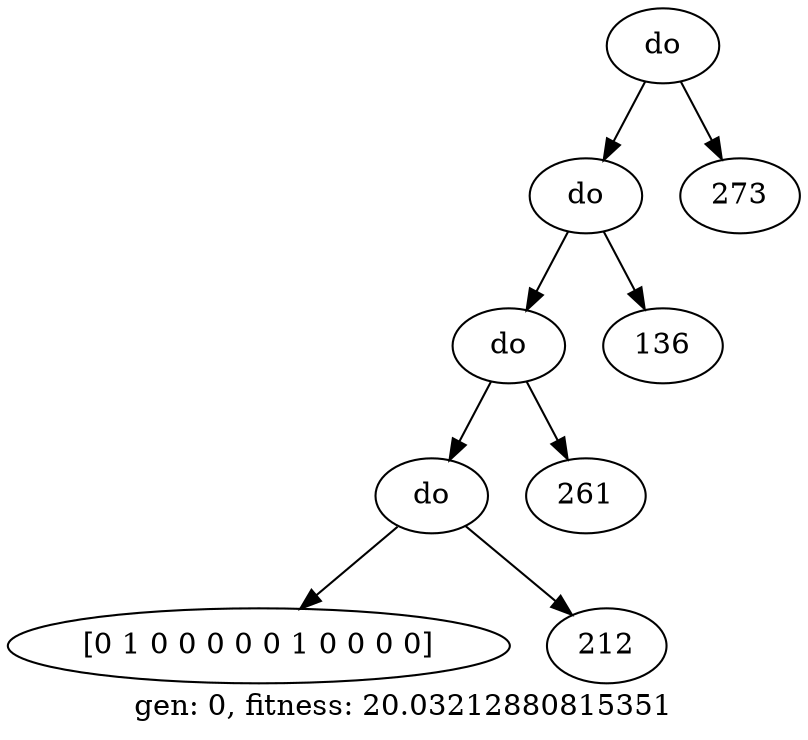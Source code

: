 digraph {
	graph [label="gen: 0, fitness: 20.03212880815351"]
	0 [label=do]
	0 -> 1
	1 [label=do]
	1 -> 2
	2 [label=do]
	2 -> 3
	3 [label=do]
	3 -> 4
	4 [label="[0 1 0 0 0 0 0 1 0 0 0 0]"]
	3 -> 5
	5 [label=212]
	2 -> 6
	6 [label=261]
	1 -> 7
	7 [label=136]
	0 -> 8
	8 [label=273]
}
